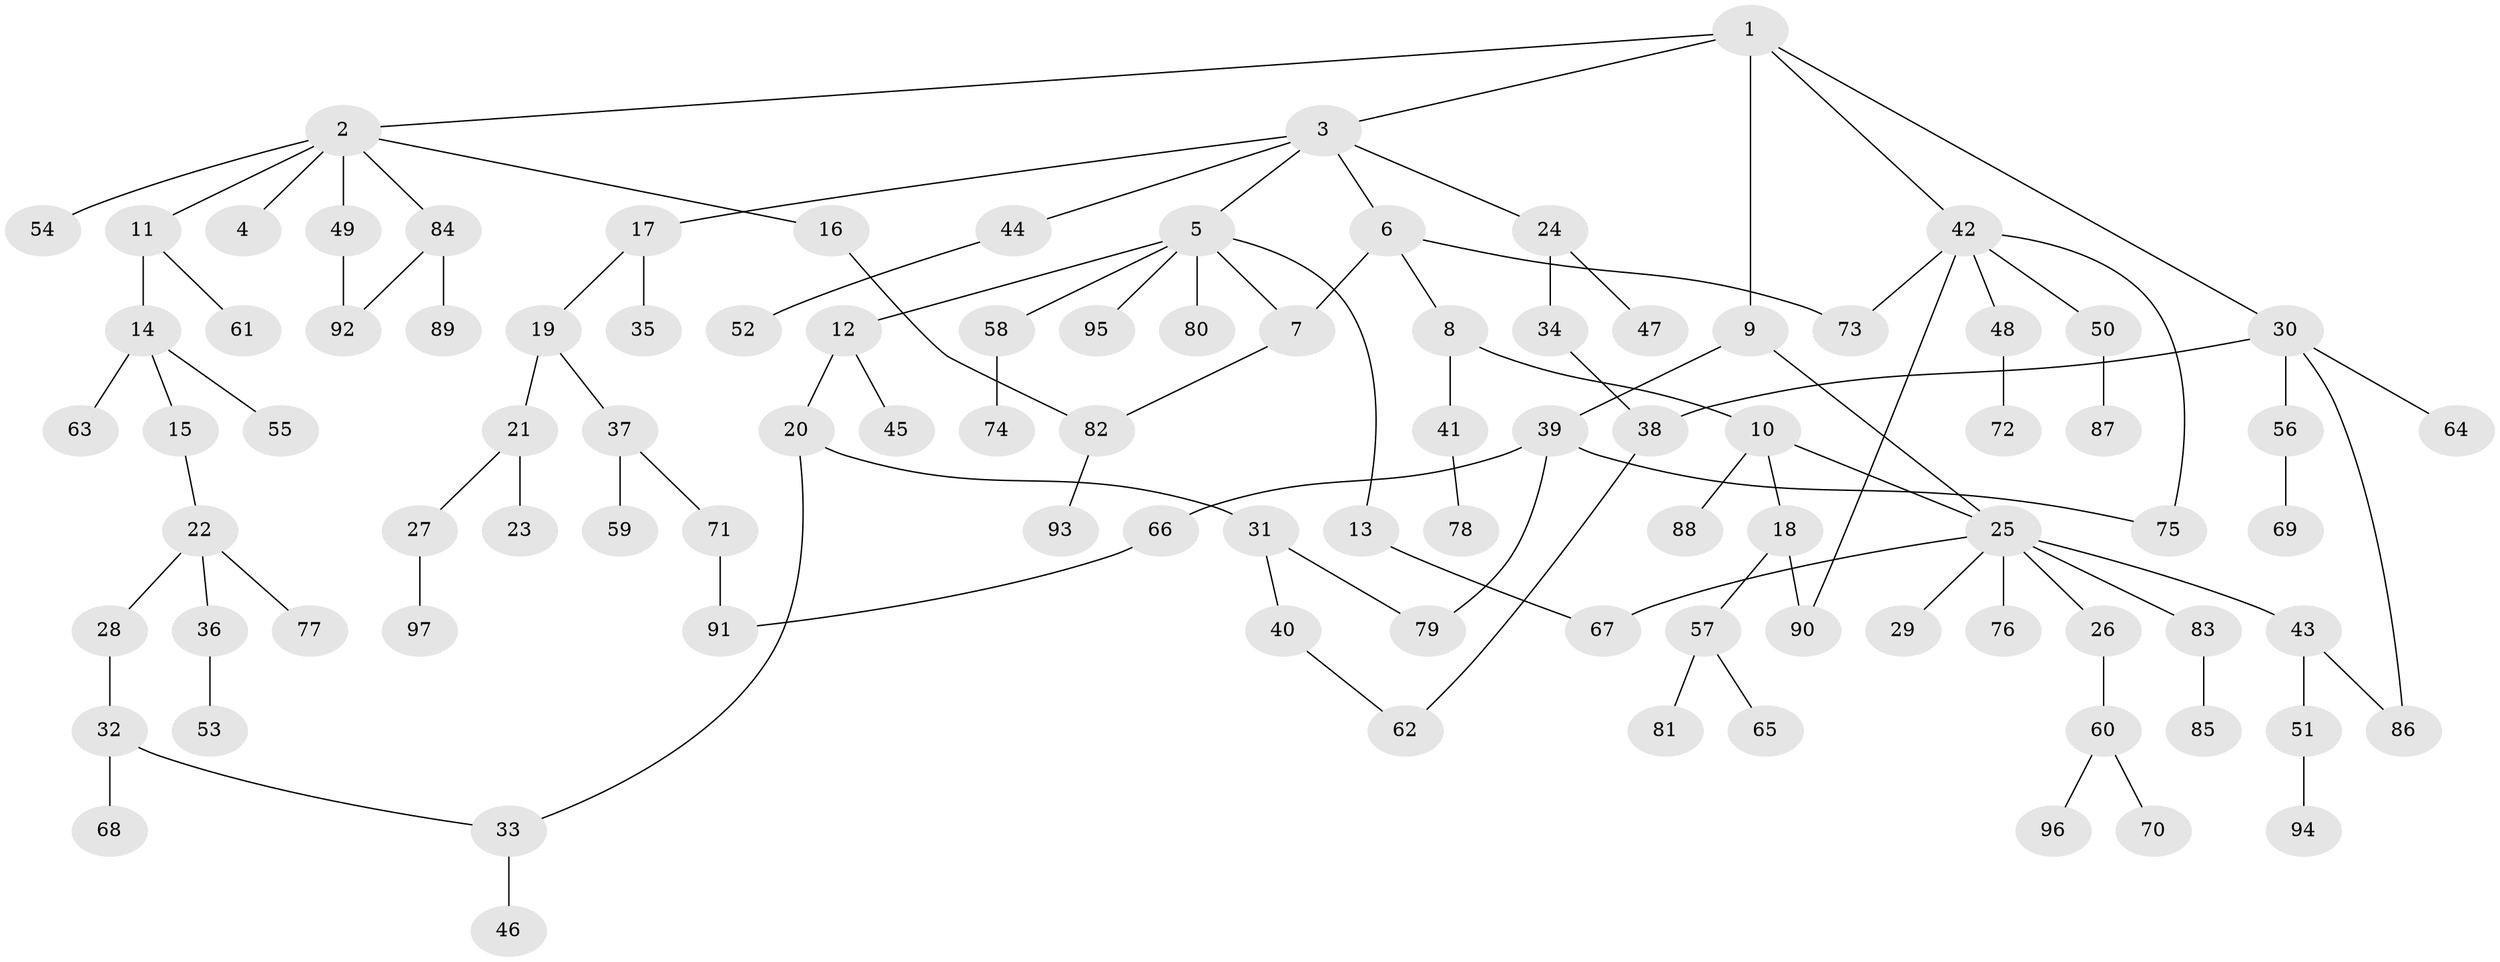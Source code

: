 // Generated by graph-tools (version 1.1) at 2025/00/03/09/25 03:00:57]
// undirected, 97 vertices, 110 edges
graph export_dot {
graph [start="1"]
  node [color=gray90,style=filled];
  1;
  2;
  3;
  4;
  5;
  6;
  7;
  8;
  9;
  10;
  11;
  12;
  13;
  14;
  15;
  16;
  17;
  18;
  19;
  20;
  21;
  22;
  23;
  24;
  25;
  26;
  27;
  28;
  29;
  30;
  31;
  32;
  33;
  34;
  35;
  36;
  37;
  38;
  39;
  40;
  41;
  42;
  43;
  44;
  45;
  46;
  47;
  48;
  49;
  50;
  51;
  52;
  53;
  54;
  55;
  56;
  57;
  58;
  59;
  60;
  61;
  62;
  63;
  64;
  65;
  66;
  67;
  68;
  69;
  70;
  71;
  72;
  73;
  74;
  75;
  76;
  77;
  78;
  79;
  80;
  81;
  82;
  83;
  84;
  85;
  86;
  87;
  88;
  89;
  90;
  91;
  92;
  93;
  94;
  95;
  96;
  97;
  1 -- 2;
  1 -- 3;
  1 -- 9;
  1 -- 30;
  1 -- 42;
  2 -- 4;
  2 -- 11;
  2 -- 16;
  2 -- 49;
  2 -- 54;
  2 -- 84;
  3 -- 5;
  3 -- 6;
  3 -- 17;
  3 -- 24;
  3 -- 44;
  5 -- 7;
  5 -- 12;
  5 -- 13;
  5 -- 58;
  5 -- 80;
  5 -- 95;
  6 -- 8;
  6 -- 73;
  6 -- 7;
  7 -- 82;
  8 -- 10;
  8 -- 41;
  9 -- 25;
  9 -- 39;
  10 -- 18;
  10 -- 88;
  10 -- 25;
  11 -- 14;
  11 -- 61;
  12 -- 20;
  12 -- 45;
  13 -- 67;
  14 -- 15;
  14 -- 55;
  14 -- 63;
  15 -- 22;
  16 -- 82;
  17 -- 19;
  17 -- 35;
  18 -- 57;
  18 -- 90;
  19 -- 21;
  19 -- 37;
  20 -- 31;
  20 -- 33;
  21 -- 23;
  21 -- 27;
  22 -- 28;
  22 -- 36;
  22 -- 77;
  24 -- 34;
  24 -- 47;
  25 -- 26;
  25 -- 29;
  25 -- 43;
  25 -- 67;
  25 -- 76;
  25 -- 83;
  26 -- 60;
  27 -- 97;
  28 -- 32;
  30 -- 56;
  30 -- 64;
  30 -- 86;
  30 -- 38;
  31 -- 40;
  31 -- 79;
  32 -- 68;
  32 -- 33;
  33 -- 46;
  34 -- 38;
  36 -- 53;
  37 -- 59;
  37 -- 71;
  38 -- 62;
  39 -- 66;
  39 -- 75;
  39 -- 79;
  40 -- 62;
  41 -- 78;
  42 -- 48;
  42 -- 50;
  42 -- 75;
  42 -- 73;
  42 -- 90;
  43 -- 51;
  43 -- 86;
  44 -- 52;
  48 -- 72;
  49 -- 92;
  50 -- 87;
  51 -- 94;
  56 -- 69;
  57 -- 65;
  57 -- 81;
  58 -- 74;
  60 -- 70;
  60 -- 96;
  66 -- 91;
  71 -- 91;
  82 -- 93;
  83 -- 85;
  84 -- 89;
  84 -- 92;
}

